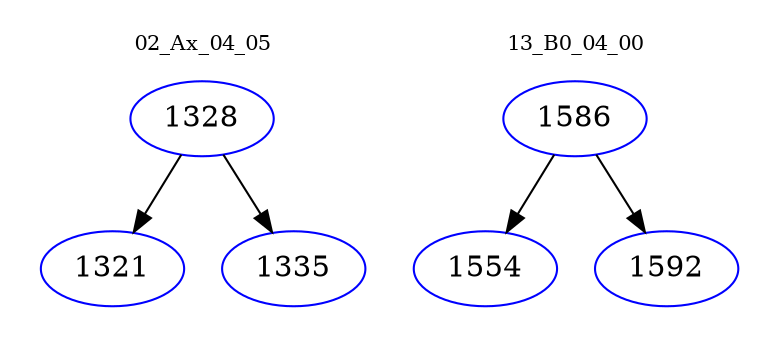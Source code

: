 digraph{
subgraph cluster_0 {
color = white
label = "02_Ax_04_05";
fontsize=10;
T0_1328 [label="1328", color="blue"]
T0_1328 -> T0_1321 [color="black"]
T0_1321 [label="1321", color="blue"]
T0_1328 -> T0_1335 [color="black"]
T0_1335 [label="1335", color="blue"]
}
subgraph cluster_1 {
color = white
label = "13_B0_04_00";
fontsize=10;
T1_1586 [label="1586", color="blue"]
T1_1586 -> T1_1554 [color="black"]
T1_1554 [label="1554", color="blue"]
T1_1586 -> T1_1592 [color="black"]
T1_1592 [label="1592", color="blue"]
}
}
